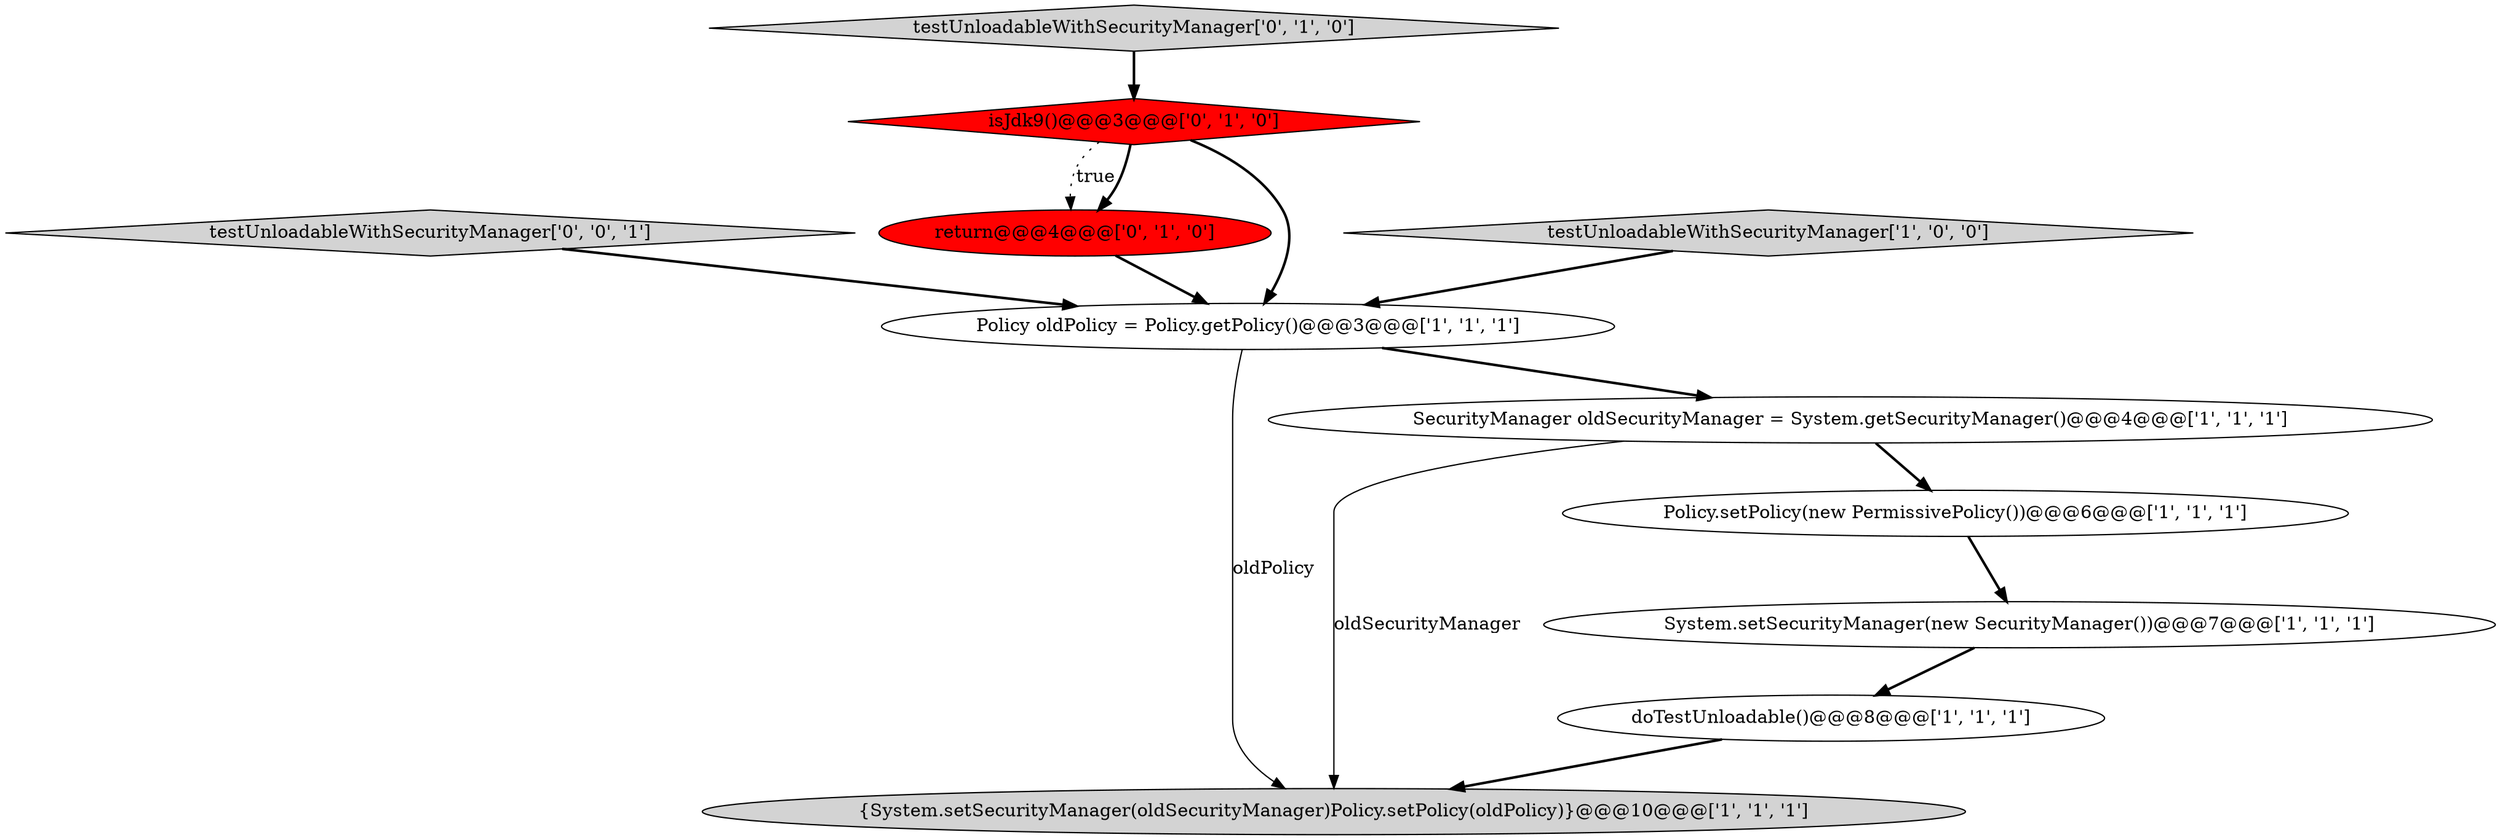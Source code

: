 digraph {
10 [style = filled, label = "testUnloadableWithSecurityManager['0', '0', '1']", fillcolor = lightgray, shape = diamond image = "AAA0AAABBB3BBB"];
5 [style = filled, label = "doTestUnloadable()@@@8@@@['1', '1', '1']", fillcolor = white, shape = ellipse image = "AAA0AAABBB1BBB"];
3 [style = filled, label = "System.setSecurityManager(new SecurityManager())@@@7@@@['1', '1', '1']", fillcolor = white, shape = ellipse image = "AAA0AAABBB1BBB"];
8 [style = filled, label = "testUnloadableWithSecurityManager['0', '1', '0']", fillcolor = lightgray, shape = diamond image = "AAA0AAABBB2BBB"];
9 [style = filled, label = "isJdk9()@@@3@@@['0', '1', '0']", fillcolor = red, shape = diamond image = "AAA1AAABBB2BBB"];
1 [style = filled, label = "{System.setSecurityManager(oldSecurityManager)Policy.setPolicy(oldPolicy)}@@@10@@@['1', '1', '1']", fillcolor = lightgray, shape = ellipse image = "AAA0AAABBB1BBB"];
4 [style = filled, label = "Policy.setPolicy(new PermissivePolicy())@@@6@@@['1', '1', '1']", fillcolor = white, shape = ellipse image = "AAA0AAABBB1BBB"];
7 [style = filled, label = "return@@@4@@@['0', '1', '0']", fillcolor = red, shape = ellipse image = "AAA1AAABBB2BBB"];
2 [style = filled, label = "SecurityManager oldSecurityManager = System.getSecurityManager()@@@4@@@['1', '1', '1']", fillcolor = white, shape = ellipse image = "AAA0AAABBB1BBB"];
0 [style = filled, label = "Policy oldPolicy = Policy.getPolicy()@@@3@@@['1', '1', '1']", fillcolor = white, shape = ellipse image = "AAA0AAABBB1BBB"];
6 [style = filled, label = "testUnloadableWithSecurityManager['1', '0', '0']", fillcolor = lightgray, shape = diamond image = "AAA0AAABBB1BBB"];
4->3 [style = bold, label=""];
5->1 [style = bold, label=""];
0->1 [style = solid, label="oldPolicy"];
3->5 [style = bold, label=""];
7->0 [style = bold, label=""];
6->0 [style = bold, label=""];
9->0 [style = bold, label=""];
9->7 [style = dotted, label="true"];
9->7 [style = bold, label=""];
2->1 [style = solid, label="oldSecurityManager"];
2->4 [style = bold, label=""];
10->0 [style = bold, label=""];
0->2 [style = bold, label=""];
8->9 [style = bold, label=""];
}
